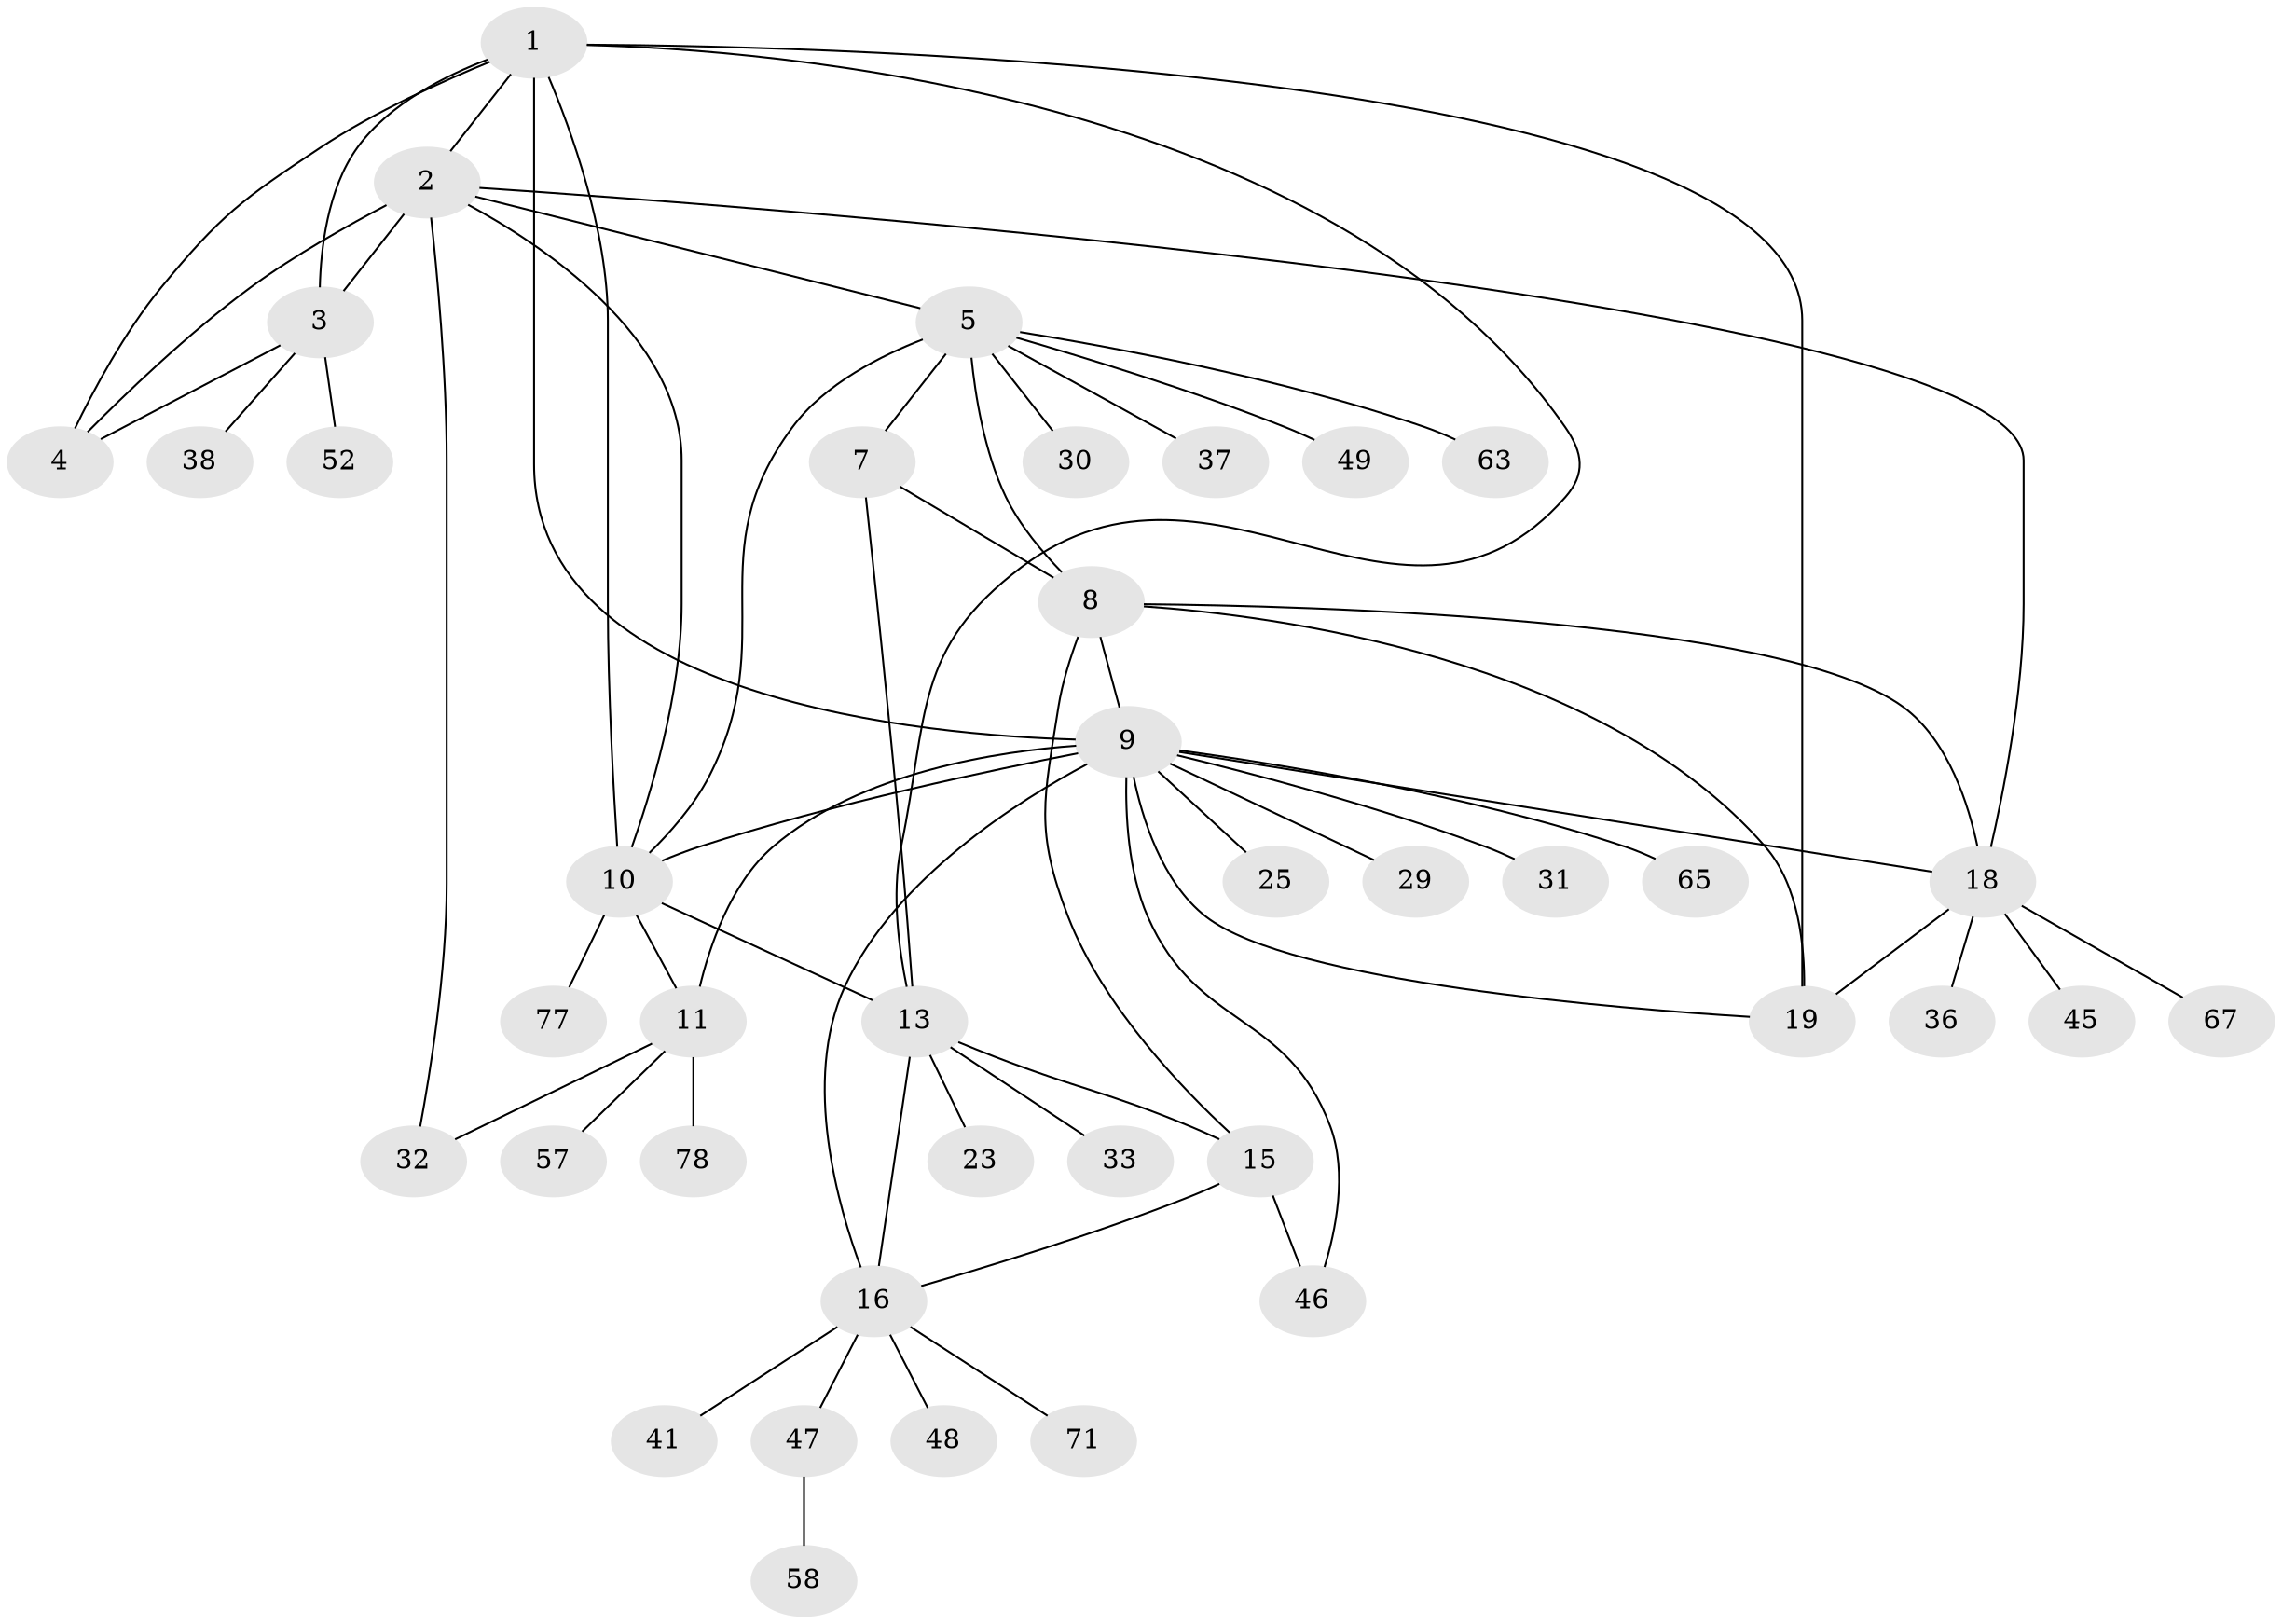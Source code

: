 // original degree distribution, {7: 0.1, 8: 0.0375, 5: 0.05, 6: 0.025, 4: 0.0125, 10: 0.0125, 9: 0.0125, 3: 0.0375, 1: 0.55, 2: 0.1625}
// Generated by graph-tools (version 1.1) at 2025/16/03/09/25 04:16:01]
// undirected, 40 vertices, 60 edges
graph export_dot {
graph [start="1"]
  node [color=gray90,style=filled];
  1;
  2;
  3 [super="+51+27+56"];
  4 [super="+68+26"];
  5 [super="+6+28"];
  7;
  8 [super="+54+22+20+76+60+62+21"];
  9 [super="+17+12+64"];
  10 [super="+55"];
  11 [super="+34+24+35"];
  13 [super="+14+69+43"];
  15 [super="+50+39+72"];
  16;
  18 [super="+53"];
  19 [super="+42+73+70"];
  23;
  25 [super="+40"];
  29;
  30;
  31 [super="+75"];
  32;
  33 [super="+44"];
  36;
  37;
  38;
  41;
  45;
  46;
  47;
  48;
  49;
  52;
  57;
  58;
  63;
  65;
  67;
  71;
  77;
  78;
  1 -- 2;
  1 -- 3;
  1 -- 4;
  1 -- 13;
  1 -- 9;
  1 -- 10;
  1 -- 19;
  2 -- 3;
  2 -- 4;
  2 -- 10;
  2 -- 32;
  2 -- 18;
  2 -- 5;
  3 -- 4;
  3 -- 38;
  3 -- 52;
  5 -- 7 [weight=2];
  5 -- 8 [weight=2];
  5 -- 30;
  5 -- 37;
  5 -- 63;
  5 -- 49;
  5 -- 10;
  7 -- 8;
  7 -- 13;
  8 -- 18;
  8 -- 19;
  8 -- 9 [weight=2];
  8 -- 15;
  9 -- 10 [weight=2];
  9 -- 11 [weight=2];
  9 -- 46;
  9 -- 18;
  9 -- 19;
  9 -- 25;
  9 -- 16;
  9 -- 65;
  9 -- 29;
  9 -- 31;
  10 -- 11;
  10 -- 13;
  10 -- 77;
  11 -- 32;
  11 -- 57;
  11 -- 78;
  13 -- 15 [weight=2];
  13 -- 16 [weight=2];
  13 -- 23;
  13 -- 33;
  15 -- 16;
  15 -- 46;
  16 -- 41;
  16 -- 47;
  16 -- 48;
  16 -- 71;
  18 -- 19;
  18 -- 36;
  18 -- 45;
  18 -- 67;
  47 -- 58;
}
